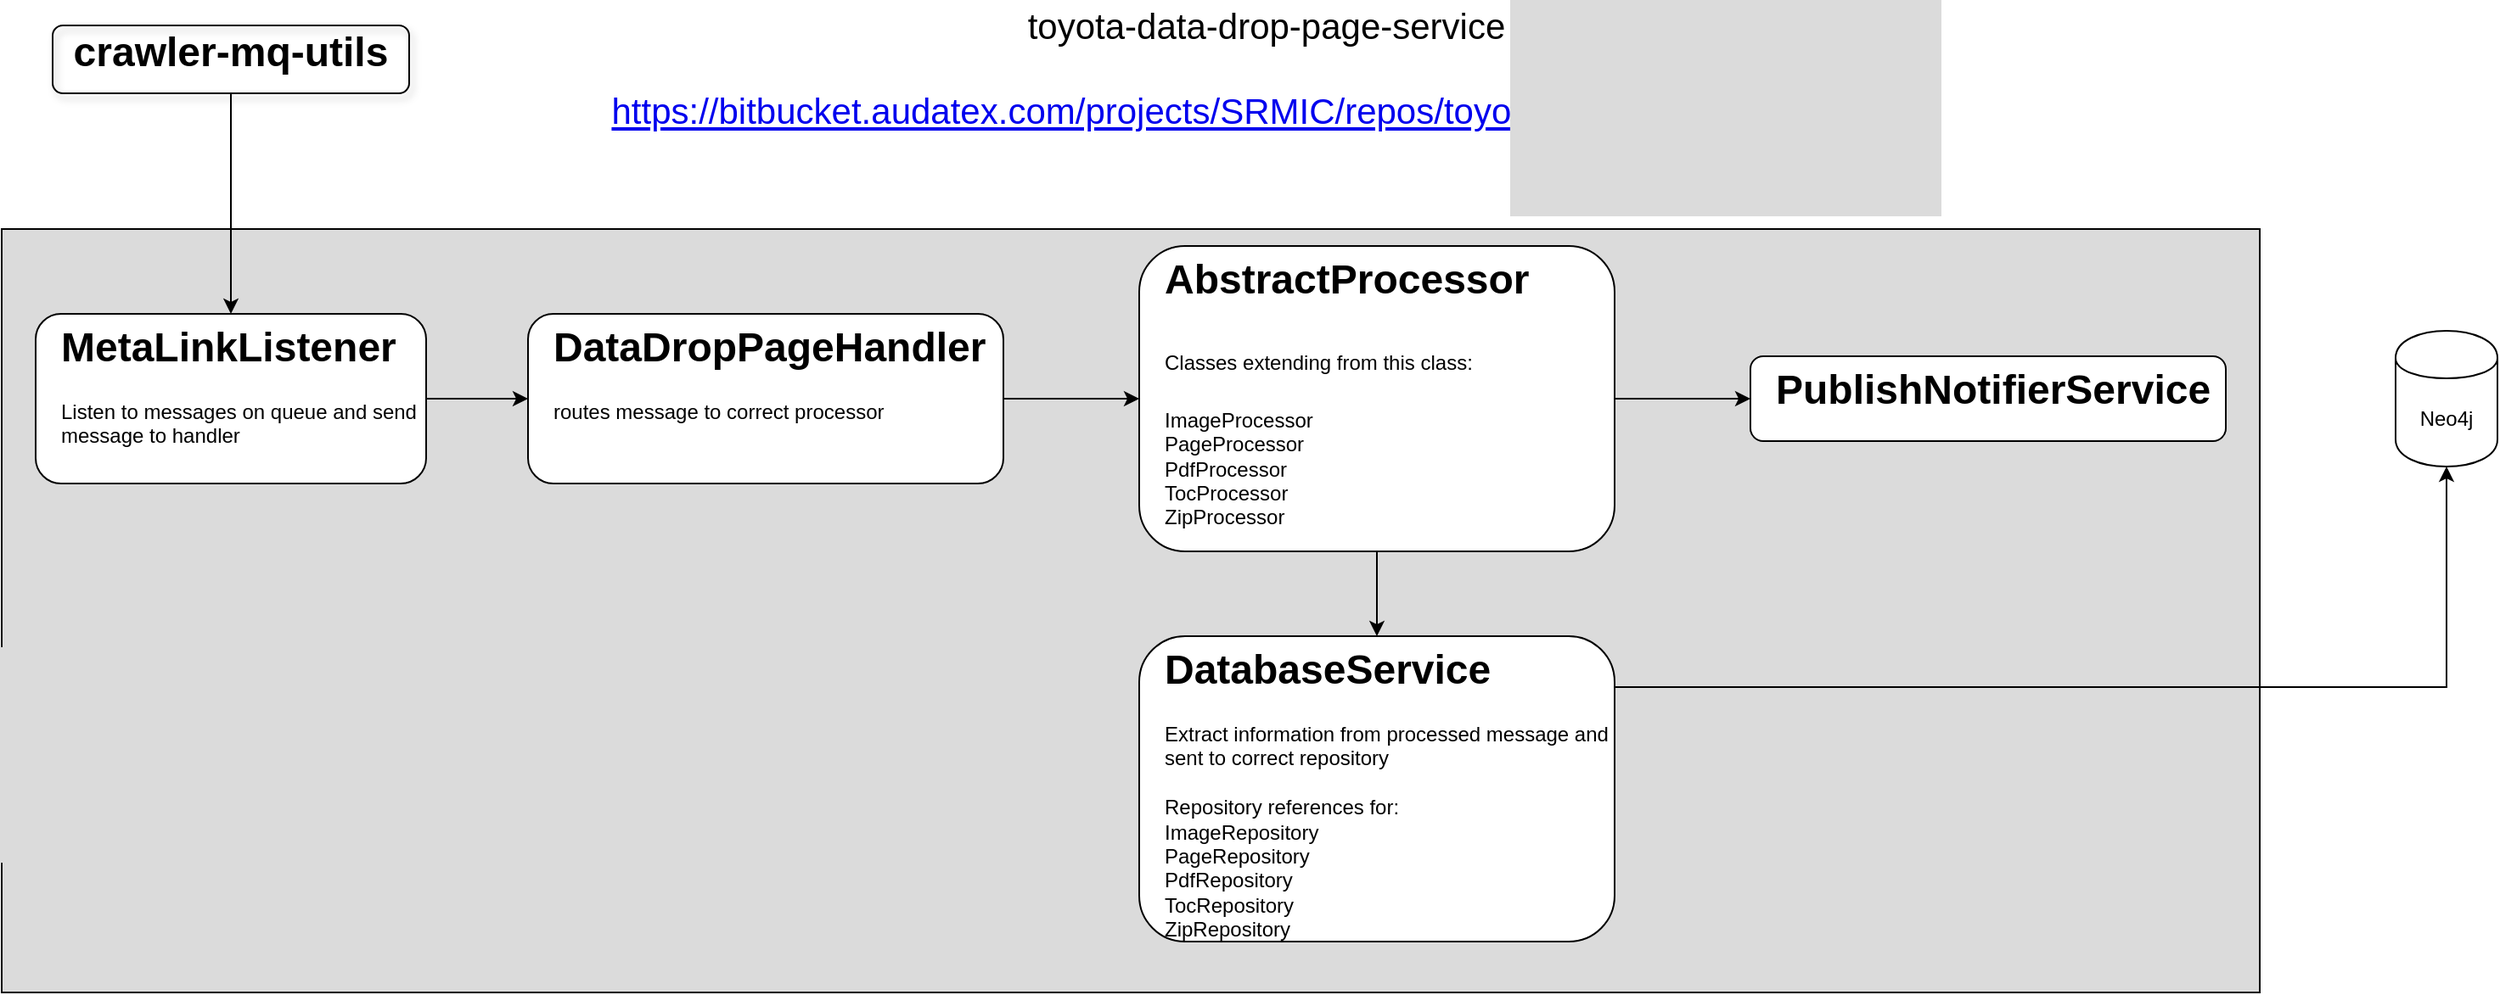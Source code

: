 <mxfile version="14.2.7" type="github">
  <diagram id="bXiSy-yzUZDngqcwPexn" name="Page-1">
    <mxGraphModel dx="1662" dy="762" grid="1" gridSize="10" guides="1" tooltips="1" connect="1" arrows="1" fold="1" page="1" pageScale="1" pageWidth="850" pageHeight="1100" math="0" shadow="0">
      <root>
        <mxCell id="0" />
        <mxCell id="1" parent="0" />
        <mxCell id="9CvgzSKVDReJcCDshX9--21" value="" style="rounded=0;whiteSpace=wrap;html=1;fillColor=#DBDBDB;" parent="1" vertex="1">
          <mxGeometry x="70" y="250" width="1330" height="450" as="geometry" />
        </mxCell>
        <mxCell id="9CvgzSKVDReJcCDshX9--1" value="toyota-data-drop-page-service&lt;br style=&quot;font-size: 21px;&quot;&gt;&lt;a href=&quot;https://bitbucket.audatex.com/projects/SRMIC/repos/toyota-data-drop-page-service&quot; style=&quot;font-size: 21px;&quot;&gt;&lt;br style=&quot;font-size: 21px;&quot;&gt;https://bitbucket.audatex.com/projects/SRMIC/repos/toyota-data-drop-page-service&lt;/a&gt;" style="text;html=1;strokeColor=none;fillColor=none;align=center;verticalAlign=middle;whiteSpace=wrap;rounded=0;fontSize=21;" parent="1" vertex="1">
          <mxGeometry x="400" y="120" width="830" height="70" as="geometry" />
        </mxCell>
        <mxCell id="9CvgzSKVDReJcCDshX9--6" value="" style="edgeStyle=orthogonalEdgeStyle;rounded=0;orthogonalLoop=1;jettySize=auto;html=1;" parent="1" source="9CvgzSKVDReJcCDshX9--4" target="9CvgzSKVDReJcCDshX9--5" edge="1">
          <mxGeometry relative="1" as="geometry" />
        </mxCell>
        <mxCell id="9CvgzSKVDReJcCDshX9--4" value="&lt;h1&gt;crawler-mq-utils&lt;/h1&gt;&lt;div&gt;&lt;br&gt;&lt;/div&gt;" style="text;html=1;fillColor=none;spacing=5;spacingTop=-20;whiteSpace=wrap;overflow=hidden;rounded=1;shadow=1;strokeColor=#000000;align=center;verticalAlign=middle;" parent="1" vertex="1">
          <mxGeometry x="100" y="130" width="210" height="40" as="geometry" />
        </mxCell>
        <mxCell id="9CvgzSKVDReJcCDshX9--8" value="" style="edgeStyle=orthogonalEdgeStyle;rounded=0;orthogonalLoop=1;jettySize=auto;html=1;" parent="1" source="9CvgzSKVDReJcCDshX9--5" target="9CvgzSKVDReJcCDshX9--7" edge="1">
          <mxGeometry relative="1" as="geometry" />
        </mxCell>
        <mxCell id="9CvgzSKVDReJcCDshX9--5" value="&lt;h1&gt;MetaLinkListener&lt;/h1&gt;&lt;div&gt;Listen to messages on queue and send message to handler&lt;/div&gt;" style="text;html=1;fillColor=#FFFFFF;spacing=5;spacingTop=-20;whiteSpace=wrap;overflow=hidden;rounded=1;strokeColor=#000000;spacingLeft=10;" parent="1" vertex="1">
          <mxGeometry x="90" y="300" width="230" height="100" as="geometry" />
        </mxCell>
        <mxCell id="9CvgzSKVDReJcCDshX9--10" value="" style="edgeStyle=orthogonalEdgeStyle;rounded=0;orthogonalLoop=1;jettySize=auto;html=1;" parent="1" source="9CvgzSKVDReJcCDshX9--7" target="9CvgzSKVDReJcCDshX9--9" edge="1">
          <mxGeometry relative="1" as="geometry" />
        </mxCell>
        <mxCell id="9CvgzSKVDReJcCDshX9--7" value="&lt;h1&gt;DataDropPageHandler&lt;/h1&gt;&lt;div&gt;routes message to correct processor&lt;/div&gt;" style="text;html=1;fillColor=#FFFFFF;spacing=5;spacingTop=-20;whiteSpace=wrap;overflow=hidden;rounded=1;strokeColor=#000000;spacingLeft=10;" parent="1" vertex="1">
          <mxGeometry x="380" y="300" width="280" height="100" as="geometry" />
        </mxCell>
        <mxCell id="9CvgzSKVDReJcCDshX9--13" value="" style="edgeStyle=orthogonalEdgeStyle;rounded=0;orthogonalLoop=1;jettySize=auto;html=1;" parent="1" source="9CvgzSKVDReJcCDshX9--9" target="9CvgzSKVDReJcCDshX9--12" edge="1">
          <mxGeometry relative="1" as="geometry" />
        </mxCell>
        <mxCell id="iMHWHregQUz-W-3MOmmH-5" value="" style="edgeStyle=orthogonalEdgeStyle;rounded=0;orthogonalLoop=1;jettySize=auto;html=1;" edge="1" parent="1" source="9CvgzSKVDReJcCDshX9--9" target="iMHWHregQUz-W-3MOmmH-4">
          <mxGeometry relative="1" as="geometry" />
        </mxCell>
        <mxCell id="9CvgzSKVDReJcCDshX9--9" value="&lt;h1 style=&quot;text-align: center&quot;&gt;&lt;span&gt;AbstractProcessor&lt;/span&gt;&lt;/h1&gt;&lt;h1&gt;&lt;span style=&quot;font-size: 12px ; font-weight: normal&quot;&gt;Classes extending from this class:&lt;/span&gt;&lt;br&gt;&lt;/h1&gt;&lt;div&gt;&lt;span style=&quot;font-size: 12px ; font-weight: normal&quot;&gt;ImageProcessor&lt;/span&gt;&lt;/div&gt;&lt;div&gt;&lt;span style=&quot;font-size: 12px ; font-weight: normal&quot;&gt;PageProcessor&lt;/span&gt;&lt;/div&gt;PdfProcessor&lt;br&gt;TocProcessor&lt;br&gt;ZipProcessor" style="text;html=1;fillColor=#FFFFFF;spacing=5;spacingTop=-20;whiteSpace=wrap;overflow=hidden;rounded=1;strokeColor=#000000;spacingLeft=10;" parent="1" vertex="1">
          <mxGeometry x="740" y="260" width="280" height="180" as="geometry" />
        </mxCell>
        <mxCell id="9CvgzSKVDReJcCDshX9--19" value="" style="edgeStyle=orthogonalEdgeStyle;rounded=0;orthogonalLoop=1;jettySize=auto;html=1;" parent="1" source="9CvgzSKVDReJcCDshX9--12" target="9CvgzSKVDReJcCDshX9--18" edge="1">
          <mxGeometry relative="1" as="geometry">
            <Array as="points">
              <mxPoint x="1510" y="520" />
            </Array>
          </mxGeometry>
        </mxCell>
        <mxCell id="9CvgzSKVDReJcCDshX9--12" value="&lt;h1&gt;&lt;span&gt;DatabaseService&lt;/span&gt;&lt;/h1&gt;&lt;div&gt;&lt;span&gt;Extract information from processed message and sent to correct repository&lt;/span&gt;&lt;/div&gt;&lt;div&gt;&lt;span&gt;&lt;br&gt;&lt;/span&gt;&lt;/div&gt;&lt;div&gt;&lt;span style=&quot;text-align: center&quot;&gt;Repository references for:&lt;/span&gt;&lt;br style=&quot;text-align: center&quot;&gt;&lt;span style=&quot;text-align: center&quot;&gt;ImageRepository&lt;/span&gt;&lt;br style=&quot;text-align: center&quot;&gt;&lt;span style=&quot;text-align: center&quot;&gt;PageRepository&lt;/span&gt;&lt;br style=&quot;text-align: center&quot;&gt;&lt;span style=&quot;text-align: center&quot;&gt;PdfRepository&lt;/span&gt;&lt;br style=&quot;text-align: center&quot;&gt;&lt;span style=&quot;text-align: center&quot;&gt;TocRepository&lt;/span&gt;&lt;br style=&quot;text-align: center&quot;&gt;&lt;span style=&quot;text-align: center&quot;&gt;ZipRepository&lt;/span&gt;&lt;span&gt;&lt;br&gt;&lt;/span&gt;&lt;/div&gt;&lt;h1&gt;&lt;/h1&gt;" style="text;html=1;fillColor=#FFFFFF;spacing=5;spacingTop=-20;whiteSpace=wrap;overflow=hidden;rounded=1;strokeColor=#000000;spacingLeft=10;" parent="1" vertex="1">
          <mxGeometry x="740" y="490" width="280" height="180" as="geometry" />
        </mxCell>
        <mxCell id="9CvgzSKVDReJcCDshX9--18" value="Neo4j" style="shape=cylinder;whiteSpace=wrap;html=1;boundedLbl=1;backgroundOutline=1;" parent="1" vertex="1">
          <mxGeometry x="1480" y="310" width="60" height="80" as="geometry" />
        </mxCell>
        <mxCell id="iMHWHregQUz-W-3MOmmH-4" value="&lt;h1 style=&quot;text-align: center&quot;&gt;&lt;span&gt;PublishNotifierService&lt;/span&gt;&lt;/h1&gt;&lt;div&gt;&lt;span&gt;&lt;br&gt;&lt;/span&gt;&lt;/div&gt;" style="text;html=1;fillColor=#FFFFFF;spacing=5;spacingTop=-20;whiteSpace=wrap;overflow=hidden;rounded=1;strokeColor=#000000;spacingLeft=10;" vertex="1" parent="1">
          <mxGeometry x="1100" y="325" width="280" height="50" as="geometry" />
        </mxCell>
      </root>
    </mxGraphModel>
  </diagram>
</mxfile>
